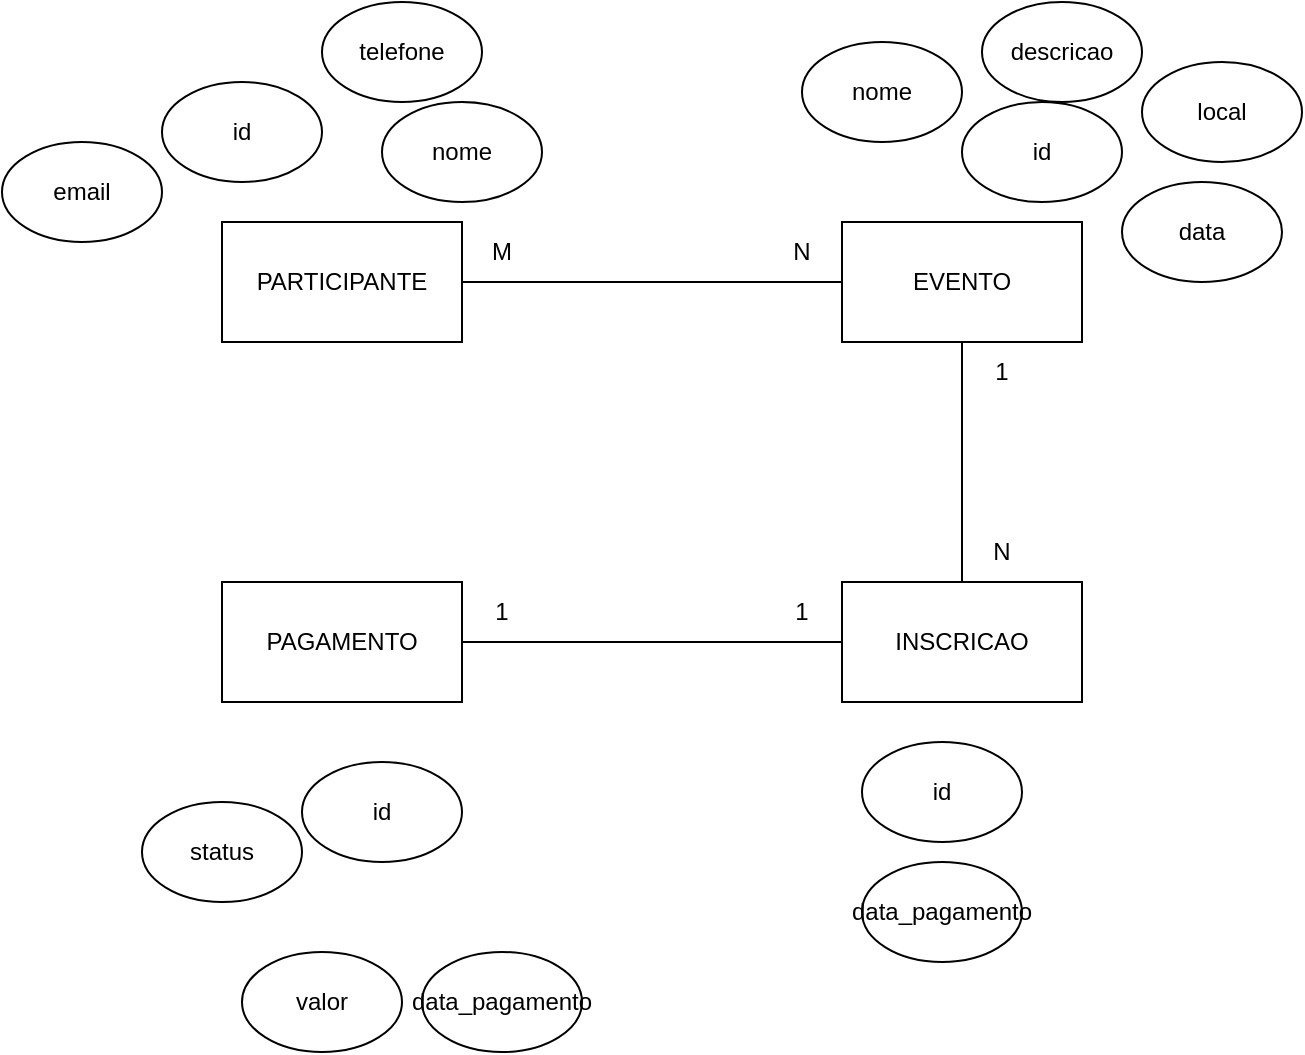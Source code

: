 <mxfile>
    <diagram id="TC6Vp3Gbm2FLj_nOQqkD" name="Página-1">
        <mxGraphModel dx="698" dy="442" grid="1" gridSize="10" guides="1" tooltips="1" connect="1" arrows="1" fold="1" page="1" pageScale="1" pageWidth="827" pageHeight="1169" math="0" shadow="0">
            <root>
                <mxCell id="0"/>
                <mxCell id="1" parent="0"/>
                <mxCell id="2" value="PARTICIPANTE" style="rounded=0;whiteSpace=wrap;html=1;" vertex="1" parent="1">
                    <mxGeometry x="200" y="170" width="120" height="60" as="geometry"/>
                </mxCell>
                <mxCell id="3" value="EVENTO" style="rounded=0;whiteSpace=wrap;html=1;" vertex="1" parent="1">
                    <mxGeometry x="510" y="170" width="120" height="60" as="geometry"/>
                </mxCell>
                <mxCell id="4" value="PAGAMENTO" style="rounded=0;whiteSpace=wrap;html=1;" vertex="1" parent="1">
                    <mxGeometry x="200" y="350" width="120" height="60" as="geometry"/>
                </mxCell>
                <mxCell id="5" value="INSCRICAO" style="rounded=0;whiteSpace=wrap;html=1;" vertex="1" parent="1">
                    <mxGeometry x="510" y="350" width="120" height="60" as="geometry"/>
                </mxCell>
                <mxCell id="7" value="" style="endArrow=none;html=1;exitX=1;exitY=0.5;exitDx=0;exitDy=0;" edge="1" parent="1" source="4" target="5">
                    <mxGeometry width="50" height="50" relative="1" as="geometry">
                        <mxPoint x="360" y="420" as="sourcePoint"/>
                        <mxPoint x="410" y="370" as="targetPoint"/>
                    </mxGeometry>
                </mxCell>
                <mxCell id="8" value="1" style="text;html=1;align=center;verticalAlign=middle;whiteSpace=wrap;rounded=0;" vertex="1" parent="1">
                    <mxGeometry x="310" y="350" width="60" height="30" as="geometry"/>
                </mxCell>
                <mxCell id="9" value="1" style="text;html=1;align=center;verticalAlign=middle;whiteSpace=wrap;rounded=0;" vertex="1" parent="1">
                    <mxGeometry x="460" y="350" width="60" height="30" as="geometry"/>
                </mxCell>
                <mxCell id="10" value="" style="endArrow=none;html=1;exitX=0.5;exitY=0;exitDx=0;exitDy=0;entryX=0.5;entryY=1;entryDx=0;entryDy=0;" edge="1" parent="1" source="5" target="3">
                    <mxGeometry width="50" height="50" relative="1" as="geometry">
                        <mxPoint x="330" y="390" as="sourcePoint"/>
                        <mxPoint x="580" y="240" as="targetPoint"/>
                    </mxGeometry>
                </mxCell>
                <mxCell id="11" value="N" style="text;html=1;align=center;verticalAlign=middle;whiteSpace=wrap;rounded=0;" vertex="1" parent="1">
                    <mxGeometry x="560" y="320" width="60" height="30" as="geometry"/>
                </mxCell>
                <mxCell id="12" value="1" style="text;html=1;align=center;verticalAlign=middle;whiteSpace=wrap;rounded=0;" vertex="1" parent="1">
                    <mxGeometry x="560" y="230" width="60" height="30" as="geometry"/>
                </mxCell>
                <mxCell id="13" value="N" style="text;html=1;align=center;verticalAlign=middle;whiteSpace=wrap;rounded=0;" vertex="1" parent="1">
                    <mxGeometry x="460" y="170" width="60" height="30" as="geometry"/>
                </mxCell>
                <mxCell id="14" value="" style="endArrow=none;html=1;exitX=1;exitY=0.5;exitDx=0;exitDy=0;entryX=0;entryY=0.5;entryDx=0;entryDy=0;" edge="1" parent="1" source="2" target="3">
                    <mxGeometry width="50" height="50" relative="1" as="geometry">
                        <mxPoint x="330" y="390" as="sourcePoint"/>
                        <mxPoint x="520" y="390" as="targetPoint"/>
                    </mxGeometry>
                </mxCell>
                <mxCell id="15" value="M" style="text;html=1;align=center;verticalAlign=middle;whiteSpace=wrap;rounded=0;" vertex="1" parent="1">
                    <mxGeometry x="310" y="170" width="60" height="30" as="geometry"/>
                </mxCell>
                <mxCell id="16" value="id" style="ellipse;whiteSpace=wrap;html=1;" vertex="1" parent="1">
                    <mxGeometry x="170" y="100" width="80" height="50" as="geometry"/>
                </mxCell>
                <mxCell id="18" value="email" style="ellipse;whiteSpace=wrap;html=1;" vertex="1" parent="1">
                    <mxGeometry x="90" y="130" width="80" height="50" as="geometry"/>
                </mxCell>
                <mxCell id="20" value="nome" style="ellipse;whiteSpace=wrap;html=1;" vertex="1" parent="1">
                    <mxGeometry x="280" y="110" width="80" height="50" as="geometry"/>
                </mxCell>
                <mxCell id="21" value="telefone" style="ellipse;whiteSpace=wrap;html=1;" vertex="1" parent="1">
                    <mxGeometry x="250" y="60" width="80" height="50" as="geometry"/>
                </mxCell>
                <mxCell id="22" value="id" style="ellipse;whiteSpace=wrap;html=1;" vertex="1" parent="1">
                    <mxGeometry x="570" y="110" width="80" height="50" as="geometry"/>
                </mxCell>
                <mxCell id="23" value="nome" style="ellipse;whiteSpace=wrap;html=1;" vertex="1" parent="1">
                    <mxGeometry x="490" y="80" width="80" height="50" as="geometry"/>
                </mxCell>
                <mxCell id="24" value="descricao" style="ellipse;whiteSpace=wrap;html=1;" vertex="1" parent="1">
                    <mxGeometry x="580" y="60" width="80" height="50" as="geometry"/>
                </mxCell>
                <mxCell id="25" value="local" style="ellipse;whiteSpace=wrap;html=1;" vertex="1" parent="1">
                    <mxGeometry x="660" y="90" width="80" height="50" as="geometry"/>
                </mxCell>
                <mxCell id="26" value="data" style="ellipse;whiteSpace=wrap;html=1;" vertex="1" parent="1">
                    <mxGeometry x="650" y="150" width="80" height="50" as="geometry"/>
                </mxCell>
                <mxCell id="27" value="id" style="ellipse;whiteSpace=wrap;html=1;" vertex="1" parent="1">
                    <mxGeometry x="240" y="440" width="80" height="50" as="geometry"/>
                </mxCell>
                <mxCell id="28" value="valor" style="ellipse;whiteSpace=wrap;html=1;" vertex="1" parent="1">
                    <mxGeometry x="210" y="535" width="80" height="50" as="geometry"/>
                </mxCell>
                <mxCell id="29" value="data_pagamento" style="ellipse;whiteSpace=wrap;html=1;" vertex="1" parent="1">
                    <mxGeometry x="300" y="535" width="80" height="50" as="geometry"/>
                </mxCell>
                <mxCell id="30" value="status" style="ellipse;whiteSpace=wrap;html=1;" vertex="1" parent="1">
                    <mxGeometry x="160" y="460" width="80" height="50" as="geometry"/>
                </mxCell>
                <mxCell id="31" value="id" style="ellipse;whiteSpace=wrap;html=1;" vertex="1" parent="1">
                    <mxGeometry x="520" y="430" width="80" height="50" as="geometry"/>
                </mxCell>
                <mxCell id="32" value="data_pagamento" style="ellipse;whiteSpace=wrap;html=1;" vertex="1" parent="1">
                    <mxGeometry x="520" y="490" width="80" height="50" as="geometry"/>
                </mxCell>
            </root>
        </mxGraphModel>
    </diagram>
</mxfile>